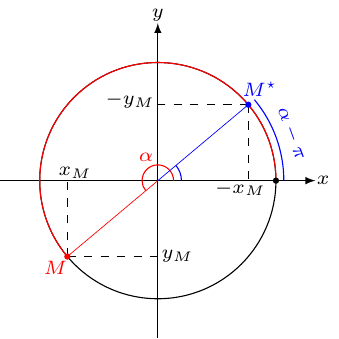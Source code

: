 \documentclass[crop]{standalone}
\usepackage[dvipsnames]{xcolor}
\usepackage{tikz}
\usetikzlibrary{positioning}

\begin{document}
  \begin{tikzpicture}[font=\scriptsize]
    \def\r{1.5}
    \def\t{220}
    \def\ox{2.0}
    \def\oy{2.0}
    
    \def\xm{\r*cos(\t)}
    \def\ym{\r*sin(\t)}

    \draw[-latex,line width=0.25pt]({-\ox},0) -- ({\ox},0);
    \node at ({\ox+0.1},0) {$x$};
    
    \draw[-latex,line width=0.25pt](0,{-\oy}) -- (0,{\oy});
    \node at (0,{\oy+0.1}) {$y$};
    
    \draw (0,0) circle ({\r});

    \draw[dashed] ({\xm},{\ym}) -- ({\xm},0);
    \draw[dashed] ({\xm},{\ym}) -- (0,{\ym});

    \draw[dashed] ({-\xm},{-\ym}) -- ({-\xm},0);
    \draw[dashed] ({-\xm},{-\ym}) -- (0,{-\ym});

    \draw[red] (\r,0) arc (0:\t:\r);
    \draw[red] (0.2,0) arc (0:\t:0.2);
    \node[red] at (-0.15,0.3) {$\alpha$};
    \draw[red,line width=0.25pt] (0,0) -- ({\xm},{\ym});
    \fill[red] ({\xm},{\ym}) circle (0.04);

    \draw[blue] (0.3,0) arc (0:\t-180:0.3);
    \draw[blue] (\r+0.1,0) arc (0:\t-180:\r+0.1);
    % % \node[blue] at (0.9,0.12) {$180^{\circ}-\alpha$};
    \node[blue,rotate=-70] at (1.7,0.6) {$\alpha-\pi$};
    \draw[blue,line width=0.25pt] (0,0) -- ({-\xm},{-\ym});
    \fill[blue] ({-\xm},{-\ym}) circle (0.04);

    \fill[black] (\r,0) circle (0.04);

    \node at ({\xm+0.1},0.1) {$x_{M}$};
    \node at ({-\xm-0.1},-0.1) {$-x_{M}$};
    \node at (0.25,{\ym}) {$y_{M}$};
    \node at (-0.35,{-\ym+0.05}) {$-y_{M}$};

    \node[red] at ({\xm-0.15},{\ym-0.15}) {$M$};
    \node[blue] at ({-\xm+0.15},{-\ym+0.2}) {$M^{\star}$};


  \end{tikzpicture}%
\end{document}